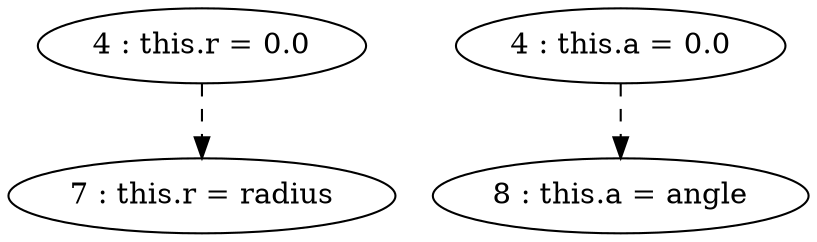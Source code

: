 digraph G {
"4 : this.r = 0.0"
"4 : this.r = 0.0" -> "7 : this.r = radius" [style=dashed]
"4 : this.a = 0.0"
"4 : this.a = 0.0" -> "8 : this.a = angle" [style=dashed]
"7 : this.r = radius"
"8 : this.a = angle"
}